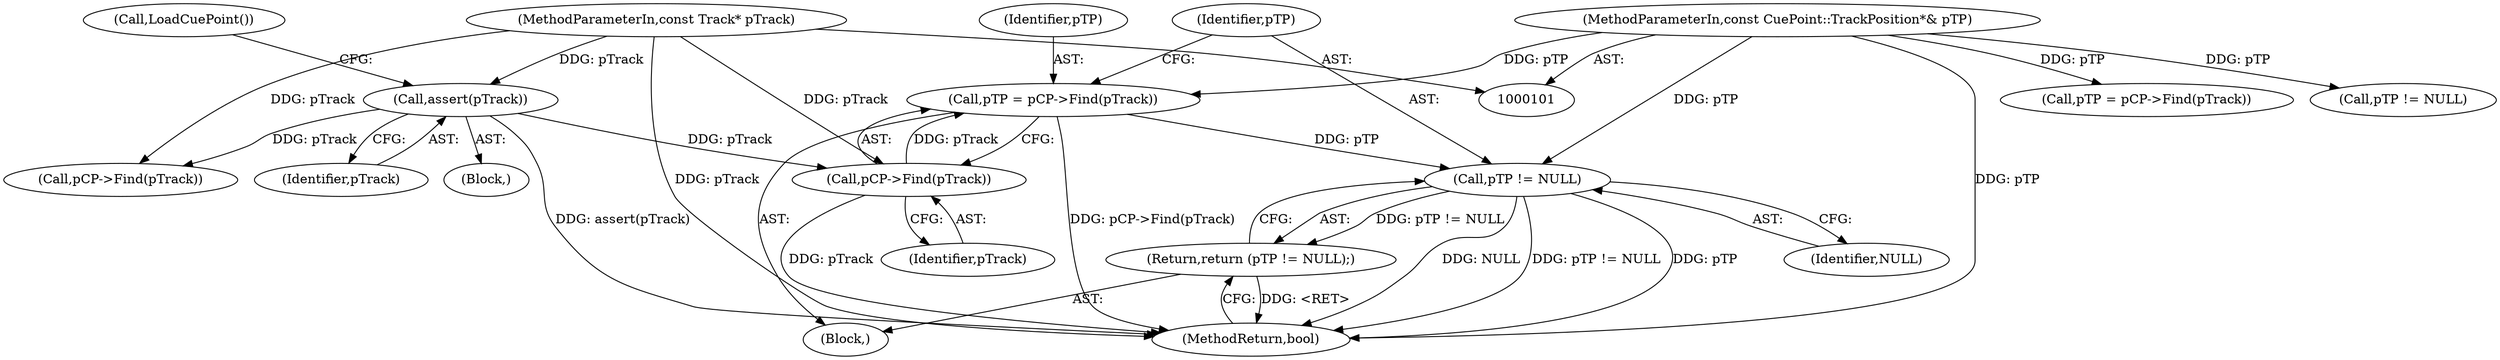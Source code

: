 digraph "0_Android_04839626ed859623901ebd3a5fd483982186b59d_39@pointer" {
"1000155" [label="(Call,pTP != NULL)"];
"1000150" [label="(Call,pTP = pCP->Find(pTrack))"];
"1000152" [label="(Call,pCP->Find(pTrack))"];
"1000111" [label="(Call,assert(pTrack))"];
"1000103" [label="(MethodParameterIn,const Track* pTrack)"];
"1000105" [label="(MethodParameterIn,const CuePoint::TrackPosition*& pTP)"];
"1000154" [label="(Return,return (pTP != NULL);)"];
"1000150" [label="(Call,pTP = pCP->Find(pTrack))"];
"1000151" [label="(Identifier,pTP)"];
"1000235" [label="(Call,pTP = pCP->Find(pTrack))"];
"1000105" [label="(MethodParameterIn,const CuePoint::TrackPosition*& pTP)"];
"1000157" [label="(Identifier,NULL)"];
"1000149" [label="(Block,)"];
"1000103" [label="(MethodParameterIn,const Track* pTrack)"];
"1000112" [label="(Identifier,pTrack)"];
"1000243" [label="(MethodReturn,bool)"];
"1000154" [label="(Return,return (pTP != NULL);)"];
"1000111" [label="(Call,assert(pTrack))"];
"1000237" [label="(Call,pCP->Find(pTrack))"];
"1000106" [label="(Block,)"];
"1000152" [label="(Call,pCP->Find(pTrack))"];
"1000113" [label="(Call,LoadCuePoint())"];
"1000240" [label="(Call,pTP != NULL)"];
"1000156" [label="(Identifier,pTP)"];
"1000155" [label="(Call,pTP != NULL)"];
"1000153" [label="(Identifier,pTrack)"];
"1000155" -> "1000154"  [label="AST: "];
"1000155" -> "1000157"  [label="CFG: "];
"1000156" -> "1000155"  [label="AST: "];
"1000157" -> "1000155"  [label="AST: "];
"1000154" -> "1000155"  [label="CFG: "];
"1000155" -> "1000243"  [label="DDG: NULL"];
"1000155" -> "1000243"  [label="DDG: pTP != NULL"];
"1000155" -> "1000243"  [label="DDG: pTP"];
"1000155" -> "1000154"  [label="DDG: pTP != NULL"];
"1000150" -> "1000155"  [label="DDG: pTP"];
"1000105" -> "1000155"  [label="DDG: pTP"];
"1000150" -> "1000149"  [label="AST: "];
"1000150" -> "1000152"  [label="CFG: "];
"1000151" -> "1000150"  [label="AST: "];
"1000152" -> "1000150"  [label="AST: "];
"1000156" -> "1000150"  [label="CFG: "];
"1000150" -> "1000243"  [label="DDG: pCP->Find(pTrack)"];
"1000152" -> "1000150"  [label="DDG: pTrack"];
"1000105" -> "1000150"  [label="DDG: pTP"];
"1000152" -> "1000153"  [label="CFG: "];
"1000153" -> "1000152"  [label="AST: "];
"1000152" -> "1000243"  [label="DDG: pTrack"];
"1000111" -> "1000152"  [label="DDG: pTrack"];
"1000103" -> "1000152"  [label="DDG: pTrack"];
"1000111" -> "1000106"  [label="AST: "];
"1000111" -> "1000112"  [label="CFG: "];
"1000112" -> "1000111"  [label="AST: "];
"1000113" -> "1000111"  [label="CFG: "];
"1000111" -> "1000243"  [label="DDG: assert(pTrack)"];
"1000103" -> "1000111"  [label="DDG: pTrack"];
"1000111" -> "1000237"  [label="DDG: pTrack"];
"1000103" -> "1000101"  [label="AST: "];
"1000103" -> "1000243"  [label="DDG: pTrack"];
"1000103" -> "1000237"  [label="DDG: pTrack"];
"1000105" -> "1000101"  [label="AST: "];
"1000105" -> "1000243"  [label="DDG: pTP"];
"1000105" -> "1000235"  [label="DDG: pTP"];
"1000105" -> "1000240"  [label="DDG: pTP"];
"1000154" -> "1000149"  [label="AST: "];
"1000243" -> "1000154"  [label="CFG: "];
"1000154" -> "1000243"  [label="DDG: <RET>"];
}
